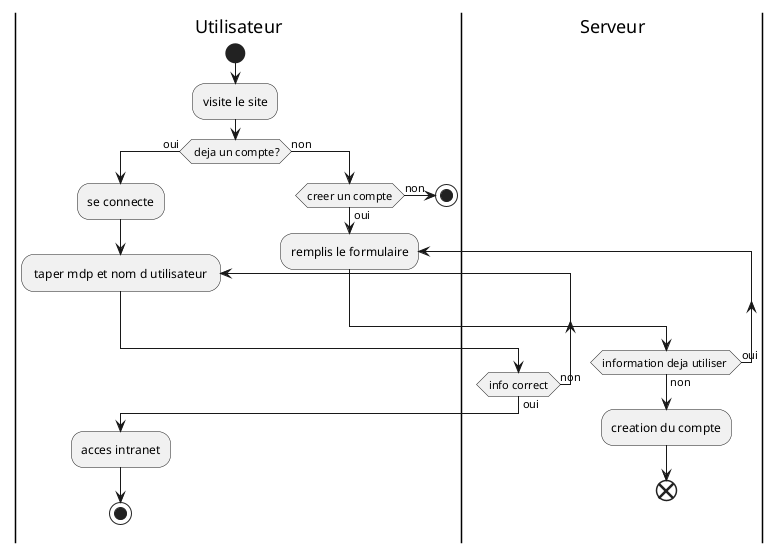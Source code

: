 @startuml title Connexion
 |Utilisateur|
    start
    :visite le site;
        if( deja un compte?)then (oui)
            :se connecte;
            repeat : taper mdp et nom d utilisateur ; 
            |Serveur|
                repeat while (info correct) is (non) not (oui)
                |Utilisateur|
                :acces intranet;
                stop           
        else (non)
        if (creer un compte)then (non)
        stop
        else(oui)
        repeat:remplis le formulaire;
        |Serveur|
        repeat while (information deja utiliser ) is (oui) not (non)
        :creation du compte;
        end

@enduml